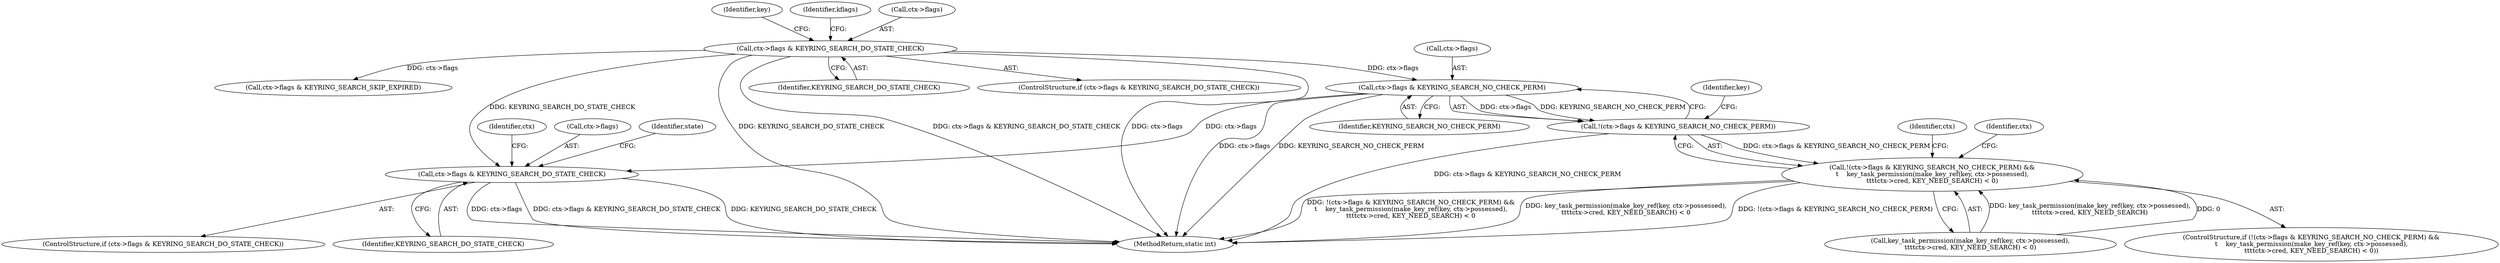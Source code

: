 digraph "0_linux_363b02dab09b3226f3bd1420dad9c72b79a42a76_11@pointer" {
"1000235" [label="(Call,ctx->flags & KEYRING_SEARCH_NO_CHECK_PERM)"];
"1000154" [label="(Call,ctx->flags & KEYRING_SEARCH_DO_STATE_CHECK)"];
"1000234" [label="(Call,!(ctx->flags & KEYRING_SEARCH_NO_CHECK_PERM))"];
"1000233" [label="(Call,!(ctx->flags & KEYRING_SEARCH_NO_CHECK_PERM) &&\n\t    key_task_permission(make_key_ref(key, ctx->possessed),\n\t\t\t\tctx->cred, KEY_NEED_SEARCH) < 0)"];
"1000267" [label="(Call,ctx->flags & KEYRING_SEARCH_DO_STATE_CHECK)"];
"1000201" [label="(Call,ctx->flags & KEYRING_SEARCH_SKIP_EXPIRED)"];
"1000232" [label="(ControlStructure,if (!(ctx->flags & KEYRING_SEARCH_NO_CHECK_PERM) &&\n\t    key_task_permission(make_key_ref(key, ctx->possessed),\n\t\t\t\tctx->cred, KEY_NEED_SEARCH) < 0))"];
"1000222" [label="(Identifier,key)"];
"1000267" [label="(Call,ctx->flags & KEYRING_SEARCH_DO_STATE_CHECK)"];
"1000233" [label="(Call,!(ctx->flags & KEYRING_SEARCH_NO_CHECK_PERM) &&\n\t    key_task_permission(make_key_ref(key, ctx->possessed),\n\t\t\t\tctx->cred, KEY_NEED_SEARCH) < 0)"];
"1000255" [label="(Identifier,ctx)"];
"1000308" [label="(MethodReturn,static int)"];
"1000271" [label="(Identifier,KEYRING_SEARCH_DO_STATE_CHECK)"];
"1000158" [label="(Identifier,KEYRING_SEARCH_DO_STATE_CHECK)"];
"1000275" [label="(Identifier,state)"];
"1000235" [label="(Call,ctx->flags & KEYRING_SEARCH_NO_CHECK_PERM)"];
"1000162" [label="(Identifier,kflags)"];
"1000243" [label="(Identifier,key)"];
"1000154" [label="(Call,ctx->flags & KEYRING_SEARCH_DO_STATE_CHECK)"];
"1000292" [label="(Identifier,ctx)"];
"1000266" [label="(ControlStructure,if (ctx->flags & KEYRING_SEARCH_DO_STATE_CHECK))"];
"1000269" [label="(Identifier,ctx)"];
"1000268" [label="(Call,ctx->flags)"];
"1000240" [label="(Call,key_task_permission(make_key_ref(key, ctx->possessed),\n\t\t\t\tctx->cred, KEY_NEED_SEARCH) < 0)"];
"1000153" [label="(ControlStructure,if (ctx->flags & KEYRING_SEARCH_DO_STATE_CHECK))"];
"1000234" [label="(Call,!(ctx->flags & KEYRING_SEARCH_NO_CHECK_PERM))"];
"1000236" [label="(Call,ctx->flags)"];
"1000239" [label="(Identifier,KEYRING_SEARCH_NO_CHECK_PERM)"];
"1000155" [label="(Call,ctx->flags)"];
"1000235" -> "1000234"  [label="AST: "];
"1000235" -> "1000239"  [label="CFG: "];
"1000236" -> "1000235"  [label="AST: "];
"1000239" -> "1000235"  [label="AST: "];
"1000234" -> "1000235"  [label="CFG: "];
"1000235" -> "1000308"  [label="DDG: ctx->flags"];
"1000235" -> "1000308"  [label="DDG: KEYRING_SEARCH_NO_CHECK_PERM"];
"1000235" -> "1000234"  [label="DDG: ctx->flags"];
"1000235" -> "1000234"  [label="DDG: KEYRING_SEARCH_NO_CHECK_PERM"];
"1000154" -> "1000235"  [label="DDG: ctx->flags"];
"1000235" -> "1000267"  [label="DDG: ctx->flags"];
"1000154" -> "1000153"  [label="AST: "];
"1000154" -> "1000158"  [label="CFG: "];
"1000155" -> "1000154"  [label="AST: "];
"1000158" -> "1000154"  [label="AST: "];
"1000162" -> "1000154"  [label="CFG: "];
"1000222" -> "1000154"  [label="CFG: "];
"1000154" -> "1000308"  [label="DDG: ctx->flags"];
"1000154" -> "1000308"  [label="DDG: KEYRING_SEARCH_DO_STATE_CHECK"];
"1000154" -> "1000308"  [label="DDG: ctx->flags & KEYRING_SEARCH_DO_STATE_CHECK"];
"1000154" -> "1000201"  [label="DDG: ctx->flags"];
"1000154" -> "1000267"  [label="DDG: KEYRING_SEARCH_DO_STATE_CHECK"];
"1000234" -> "1000233"  [label="AST: "];
"1000243" -> "1000234"  [label="CFG: "];
"1000233" -> "1000234"  [label="CFG: "];
"1000234" -> "1000308"  [label="DDG: ctx->flags & KEYRING_SEARCH_NO_CHECK_PERM"];
"1000234" -> "1000233"  [label="DDG: ctx->flags & KEYRING_SEARCH_NO_CHECK_PERM"];
"1000233" -> "1000232"  [label="AST: "];
"1000233" -> "1000240"  [label="CFG: "];
"1000240" -> "1000233"  [label="AST: "];
"1000255" -> "1000233"  [label="CFG: "];
"1000269" -> "1000233"  [label="CFG: "];
"1000233" -> "1000308"  [label="DDG: !(ctx->flags & KEYRING_SEARCH_NO_CHECK_PERM) &&\n\t    key_task_permission(make_key_ref(key, ctx->possessed),\n\t\t\t\tctx->cred, KEY_NEED_SEARCH) < 0"];
"1000233" -> "1000308"  [label="DDG: key_task_permission(make_key_ref(key, ctx->possessed),\n\t\t\t\tctx->cred, KEY_NEED_SEARCH) < 0"];
"1000233" -> "1000308"  [label="DDG: !(ctx->flags & KEYRING_SEARCH_NO_CHECK_PERM)"];
"1000240" -> "1000233"  [label="DDG: key_task_permission(make_key_ref(key, ctx->possessed),\n\t\t\t\tctx->cred, KEY_NEED_SEARCH)"];
"1000240" -> "1000233"  [label="DDG: 0"];
"1000267" -> "1000266"  [label="AST: "];
"1000267" -> "1000271"  [label="CFG: "];
"1000268" -> "1000267"  [label="AST: "];
"1000271" -> "1000267"  [label="AST: "];
"1000275" -> "1000267"  [label="CFG: "];
"1000292" -> "1000267"  [label="CFG: "];
"1000267" -> "1000308"  [label="DDG: ctx->flags"];
"1000267" -> "1000308"  [label="DDG: ctx->flags & KEYRING_SEARCH_DO_STATE_CHECK"];
"1000267" -> "1000308"  [label="DDG: KEYRING_SEARCH_DO_STATE_CHECK"];
}
